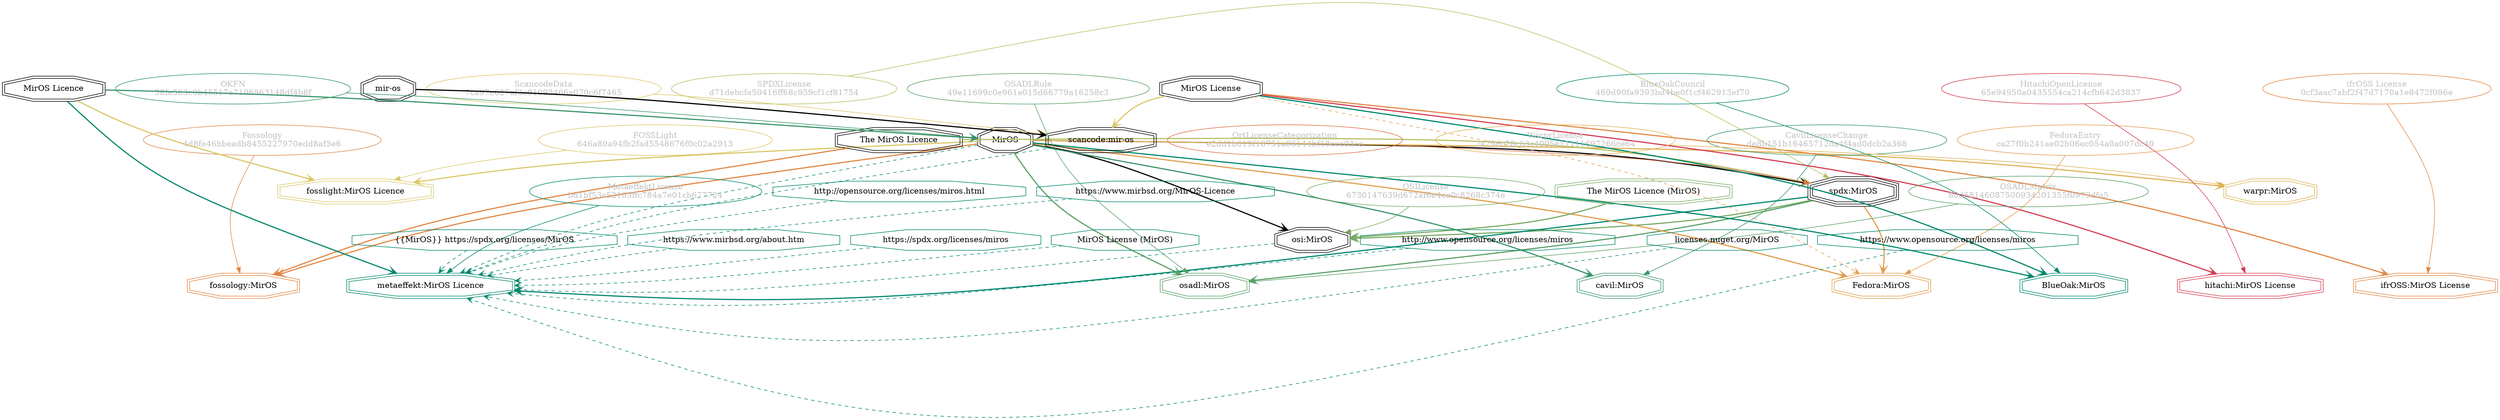 strict digraph {
    node [shape=box];
    graph [splines=curved];
    2950 [label="SPDXLicense\nd71debcfa50416ff68c959cf1cf81754"
         ,fontcolor=gray
         ,color="#b8bf62"
         ,fillcolor="beige;1"
         ,shape=ellipse];
    2951 [label="spdx:MirOS"
         ,shape=tripleoctagon];
    2952 [label=MirOS
         ,shape=doubleoctagon];
    2953 [label="The MirOS Licence"
         ,shape=doubleoctagon];
    5167 [label="OSILicense\n6730147639d672af6e4ee0c8268c374e"
         ,fontcolor=gray
         ,color="#78ab63"
         ,fillcolor="beige;1"
         ,shape=ellipse];
    5168 [label="osi:MirOS"
         ,shape=doubleoctagon];
    5169 [label="The MirOS Licence (MirOS)"
         ,color="#78ab63"
         ,shape=doubleoctagon];
    8159 [label="FedoraEntry\nca27f0b241ae02b06ec054a0a007dc40"
         ,fontcolor=gray
         ,color="#e09d4b"
         ,fillcolor="beige;1"
         ,shape=ellipse];
    8160 [label="Fedora:MirOS"
         ,color="#e09d4b"
         ,shape=doubleoctagon];
    8161 [label="MirOS License"
         ,shape=doubleoctagon];
    9136 [label="BlueOakCouncil\n469d90fa9393bd4be0f1cf462913ef70"
         ,fontcolor=gray
         ,color="#00876c"
         ,fillcolor="beige;1"
         ,shape=ellipse];
    9137 [label="BlueOak:MirOS"
         ,color="#00876c"
         ,shape=doubleoctagon];
    9671 [label="OSADLRule\n49e11699c0e961e015d66779a16258c3"
         ,fontcolor=gray
         ,color="#58a066"
         ,fillcolor="beige;1"
         ,shape=ellipse];
    9672 [label="osadl:MirOS"
         ,color="#58a066"
         ,shape=doubleoctagon];
    9922 [label="OSADLMatrix\n80d68146087500934201355f0979dfa5"
         ,fontcolor=gray
         ,color="#58a066"
         ,fillcolor="beige;1"
         ,shape=ellipse];
    19226 [label="ScancodeData\n7ca97e627af3e91093466a070c6f7465"
          ,fontcolor=gray
          ,color="#dac767"
          ,fillcolor="beige;1"
          ,shape=ellipse];
    19227 [label="scancode:mir-os"
          ,shape=doubleoctagon];
    19228 [label="mir-os"
          ,shape=doubleoctagon];
    26933 [label="Fossology\n4d8fe46bbeadb8455227970edd8af3e6"
          ,fontcolor=gray
          ,color="#e18745"
          ,fillcolor="beige;1"
          ,shape=ellipse];
    26934 [label="fossology:MirOS"
          ,color="#e18745"
          ,shape=doubleoctagon];
    28335 [label="OKFN\n58fe563c0b45517a7106963148df4b8f"
          ,fontcolor=gray
          ,color="#379469"
          ,fillcolor="beige;1"
          ,shape=ellipse];
    28336 [label="MirOS Licence"
          ,shape=doubleoctagon];
    35081 [label="OrtLicenseCategorization\ne2dd1b619f18751a86144bf18cee04ce"
          ,fontcolor=gray
          ,color="#e06f45"
          ,fillcolor="beige;1"
          ,shape=ellipse];
    37153 [label="CavilLicenseChange\nde8b151b16465712da4f4ad0dcb2a368"
          ,fontcolor=gray
          ,color="#379469"
          ,fillcolor="beige;1"
          ,shape=ellipse];
    37154 [label="cavil:MirOS"
          ,color="#379469"
          ,shape=doubleoctagon];
    44870 [label="MetaeffektLicense\nbd1bf53c52163ffc784a7e01cb677724"
          ,fontcolor=gray
          ,color="#00876c"
          ,fillcolor="beige;1"
          ,shape=ellipse];
    44871 [label="metaeffekt:MirOS Licence"
          ,color="#00876c"
          ,shape=doubleoctagon];
    44872 [label="http://opensource.org/licenses/miros.html"
          ,color="#00876c"
          ,shape=octagon];
    44874 [label="https://www.mirbsd.org/MirOS-Licence"
          ,color="#00876c"
          ,shape=octagon];
    44876 [label="http://www.opensource.org/licenses/miros"
          ,color="#00876c"
          ,shape=octagon];
    44878 [label="https://www.opensource.org/licenses/miros"
          ,color="#00876c"
          ,shape=octagon];
    44879 [label="MirOS License (MirOS)"
          ,color="#00876c"
          ,shape=octagon];
    44880 [label="licenses.nuget.org/MirOS"
          ,color="#00876c"
          ,shape=octagon];
    44881 [label="{{MirOS}} https://spdx.org/licenses/MirOS"
          ,color="#00876c"
          ,shape=octagon];
    44883 [label="https://www.mirbsd.org/about.htm"
          ,color="#00876c"
          ,shape=octagon];
    44885 [label="https://spdx.org/licenses/miros"
          ,color="#00876c"
          ,shape=octagon];
    50181 [label="WarprLicense\n2a79dc78c63c4005e11111697266ce64"
          ,fontcolor=gray
          ,color="#deb256"
          ,fillcolor="beige;1"
          ,shape=ellipse];
    50182 [label="warpr:MirOS"
          ,color="#deb256"
          ,shape=doubleoctagon];
    51006 [label="FOSSLight\n646a89a94fb2fad5548676f0c02a2913"
          ,fontcolor=gray
          ,color="#dac767"
          ,fillcolor="beige;1"
          ,shape=ellipse];
    51007 [label="fosslight:MirOS Licence"
          ,color="#dac767"
          ,shape=doubleoctagon];
    54145 [label="HitachiOpenLicense\n65e94950a0435554ca214cfb642d3837"
          ,fontcolor=gray
          ,color="#d43d51"
          ,fillcolor="beige;1"
          ,shape=ellipse];
    54146 [label="hitachi:MirOS License"
          ,color="#d43d51"
          ,shape=doubleoctagon];
    54546 [label="ifrOSS License\n0cf3aac7abf2f47d7170a1e8472f096e"
          ,fontcolor=gray
          ,color="#e18745"
          ,fillcolor="beige;1"
          ,shape=ellipse];
    54547 [label="ifrOSS:MirOS License"
          ,color="#e18745"
          ,shape=doubleoctagon];
    2950 -> 2951 [weight=0.5
                 ,color="#b8bf62"];
    2951 -> 5168 [style=bold
                 ,arrowhead=vee
                 ,weight=0.7
                 ,color="#78ab63"];
    2951 -> 8160 [style=bold
                 ,arrowhead=vee
                 ,weight=0.7
                 ,color="#e09d4b"];
    2951 -> 9672 [style=bold
                 ,arrowhead=vee
                 ,weight=0.7
                 ,color="#58a066"];
    2951 -> 44871 [style=bold
                  ,arrowhead=vee
                  ,weight=0.7
                  ,color="#00876c"];
    2952 -> 2951 [style=bold
                 ,arrowhead=vee
                 ,weight=0.7];
    2952 -> 5168 [style=bold
                 ,arrowhead=vee
                 ,weight=0.7];
    2952 -> 8160 [style=bold
                 ,arrowhead=vee
                 ,weight=0.7
                 ,color="#e09d4b"];
    2952 -> 8160 [style=bold
                 ,arrowhead=vee
                 ,weight=0.7
                 ,color="#e09d4b"];
    2952 -> 9137 [style=bold
                 ,arrowhead=vee
                 ,weight=0.7
                 ,color="#00876c"];
    2952 -> 9672 [style=bold
                 ,arrowhead=vee
                 ,weight=0.7
                 ,color="#58a066"];
    2952 -> 26934 [style=bold
                  ,arrowhead=vee
                  ,weight=0.7
                  ,color="#e18745"];
    2952 -> 37154 [style=bold
                  ,arrowhead=vee
                  ,weight=0.7
                  ,color="#379469"];
    2952 -> 37154 [style=bold
                  ,arrowhead=vee
                  ,weight=0.7
                  ,color="#379469"];
    2952 -> 44871 [style=dashed
                  ,arrowhead=vee
                  ,weight=0.5
                  ,color="#00876c"];
    2952 -> 50182 [style=bold
                  ,arrowhead=vee
                  ,weight=0.7
                  ,color="#deb256"];
    2952 -> 51007 [style=bold
                  ,arrowhead=vee
                  ,weight=0.7
                  ,color="#dac767"];
    2953 -> 2951 [style=bold
                 ,arrowhead=vee
                 ,weight=0.7
                 ,color="#b8bf62"];
    2953 -> 26934 [style=bold
                  ,arrowhead=vee
                  ,weight=0.7
                  ,color="#e18745"];
    5167 -> 5168 [weight=0.5
                 ,color="#78ab63"];
    5168 -> 44871 [style=dashed
                  ,arrowhead=vee
                  ,weight=0.5
                  ,color="#00876c"];
    5169 -> 5168 [style=bold
                 ,arrowhead=vee
                 ,weight=0.7
                 ,color="#78ab63"];
    8159 -> 8160 [weight=0.5
                 ,color="#e09d4b"];
    8161 -> 8160 [style=dashed
                 ,arrowhead=vee
                 ,weight=0.5
                 ,color="#e09d4b"];
    8161 -> 9137 [style=bold
                 ,arrowhead=vee
                 ,weight=0.7
                 ,color="#00876c"];
    8161 -> 19227 [style=bold
                  ,arrowhead=vee
                  ,weight=0.7
                  ,color="#dac767"];
    8161 -> 54146 [style=bold
                  ,arrowhead=vee
                  ,weight=0.7
                  ,color="#d43d51"];
    8161 -> 54547 [style=bold
                  ,arrowhead=vee
                  ,weight=0.7
                  ,color="#e18745"];
    8161 -> 54547 [style=bold
                  ,arrowhead=vee
                  ,weight=0.7
                  ,color="#e18745"];
    9136 -> 9137 [weight=0.5
                 ,color="#00876c"];
    9671 -> 9672 [weight=0.5
                 ,color="#58a066"];
    9922 -> 9672 [weight=0.5
                 ,color="#58a066"];
    19226 -> 19227 [weight=0.5
                   ,color="#dac767"];
    19227 -> 44871 [style=dashed
                   ,arrowhead=vee
                   ,weight=0.5
                   ,color="#00876c"];
    19228 -> 19227 [style=bold
                   ,arrowhead=vee
                   ,weight=0.7];
    26933 -> 26934 [weight=0.5
                   ,color="#e18745"];
    28335 -> 2952 [weight=0.5
                  ,color="#379469"];
    28336 -> 2952 [style=bold
                  ,arrowhead=vee
                  ,weight=0.7
                  ,color="#379469"];
    28336 -> 44871 [style=bold
                   ,arrowhead=vee
                   ,weight=0.7
                   ,color="#00876c"];
    28336 -> 44871 [style=bold
                   ,arrowhead=vee
                   ,weight=0.7
                   ,color="#00876c"];
    28336 -> 51007 [style=bold
                   ,arrowhead=vee
                   ,weight=0.7
                   ,color="#dac767"];
    35081 -> 2951 [weight=0.5
                  ,color="#e06f45"];
    37153 -> 37154 [weight=0.5
                   ,color="#379469"];
    44870 -> 44871 [weight=0.5
                   ,color="#00876c"];
    44872 -> 44871 [style=dashed
                   ,arrowhead=vee
                   ,weight=0.5
                   ,color="#00876c"];
    44874 -> 44871 [style=dashed
                   ,arrowhead=vee
                   ,weight=0.5
                   ,color="#00876c"];
    44876 -> 44871 [style=dashed
                   ,arrowhead=vee
                   ,weight=0.5
                   ,color="#00876c"];
    44878 -> 44871 [style=dashed
                   ,arrowhead=vee
                   ,weight=0.5
                   ,color="#00876c"];
    44879 -> 44871 [style=dashed
                   ,arrowhead=vee
                   ,weight=0.5
                   ,color="#00876c"];
    44880 -> 44871 [style=dashed
                   ,arrowhead=vee
                   ,weight=0.5
                   ,color="#00876c"];
    44881 -> 44871 [style=dashed
                   ,arrowhead=vee
                   ,weight=0.5
                   ,color="#00876c"];
    44883 -> 44871 [style=dashed
                   ,arrowhead=vee
                   ,weight=0.5
                   ,color="#00876c"];
    44885 -> 44871 [style=dashed
                   ,arrowhead=vee
                   ,weight=0.5
                   ,color="#00876c"];
    50181 -> 50182 [weight=0.5
                   ,color="#deb256"];
    51006 -> 51007 [weight=0.5
                   ,color="#dac767"];
    54145 -> 54146 [weight=0.5
                   ,color="#d43d51"];
    54546 -> 54547 [weight=0.5
                   ,color="#e18745"];
}
